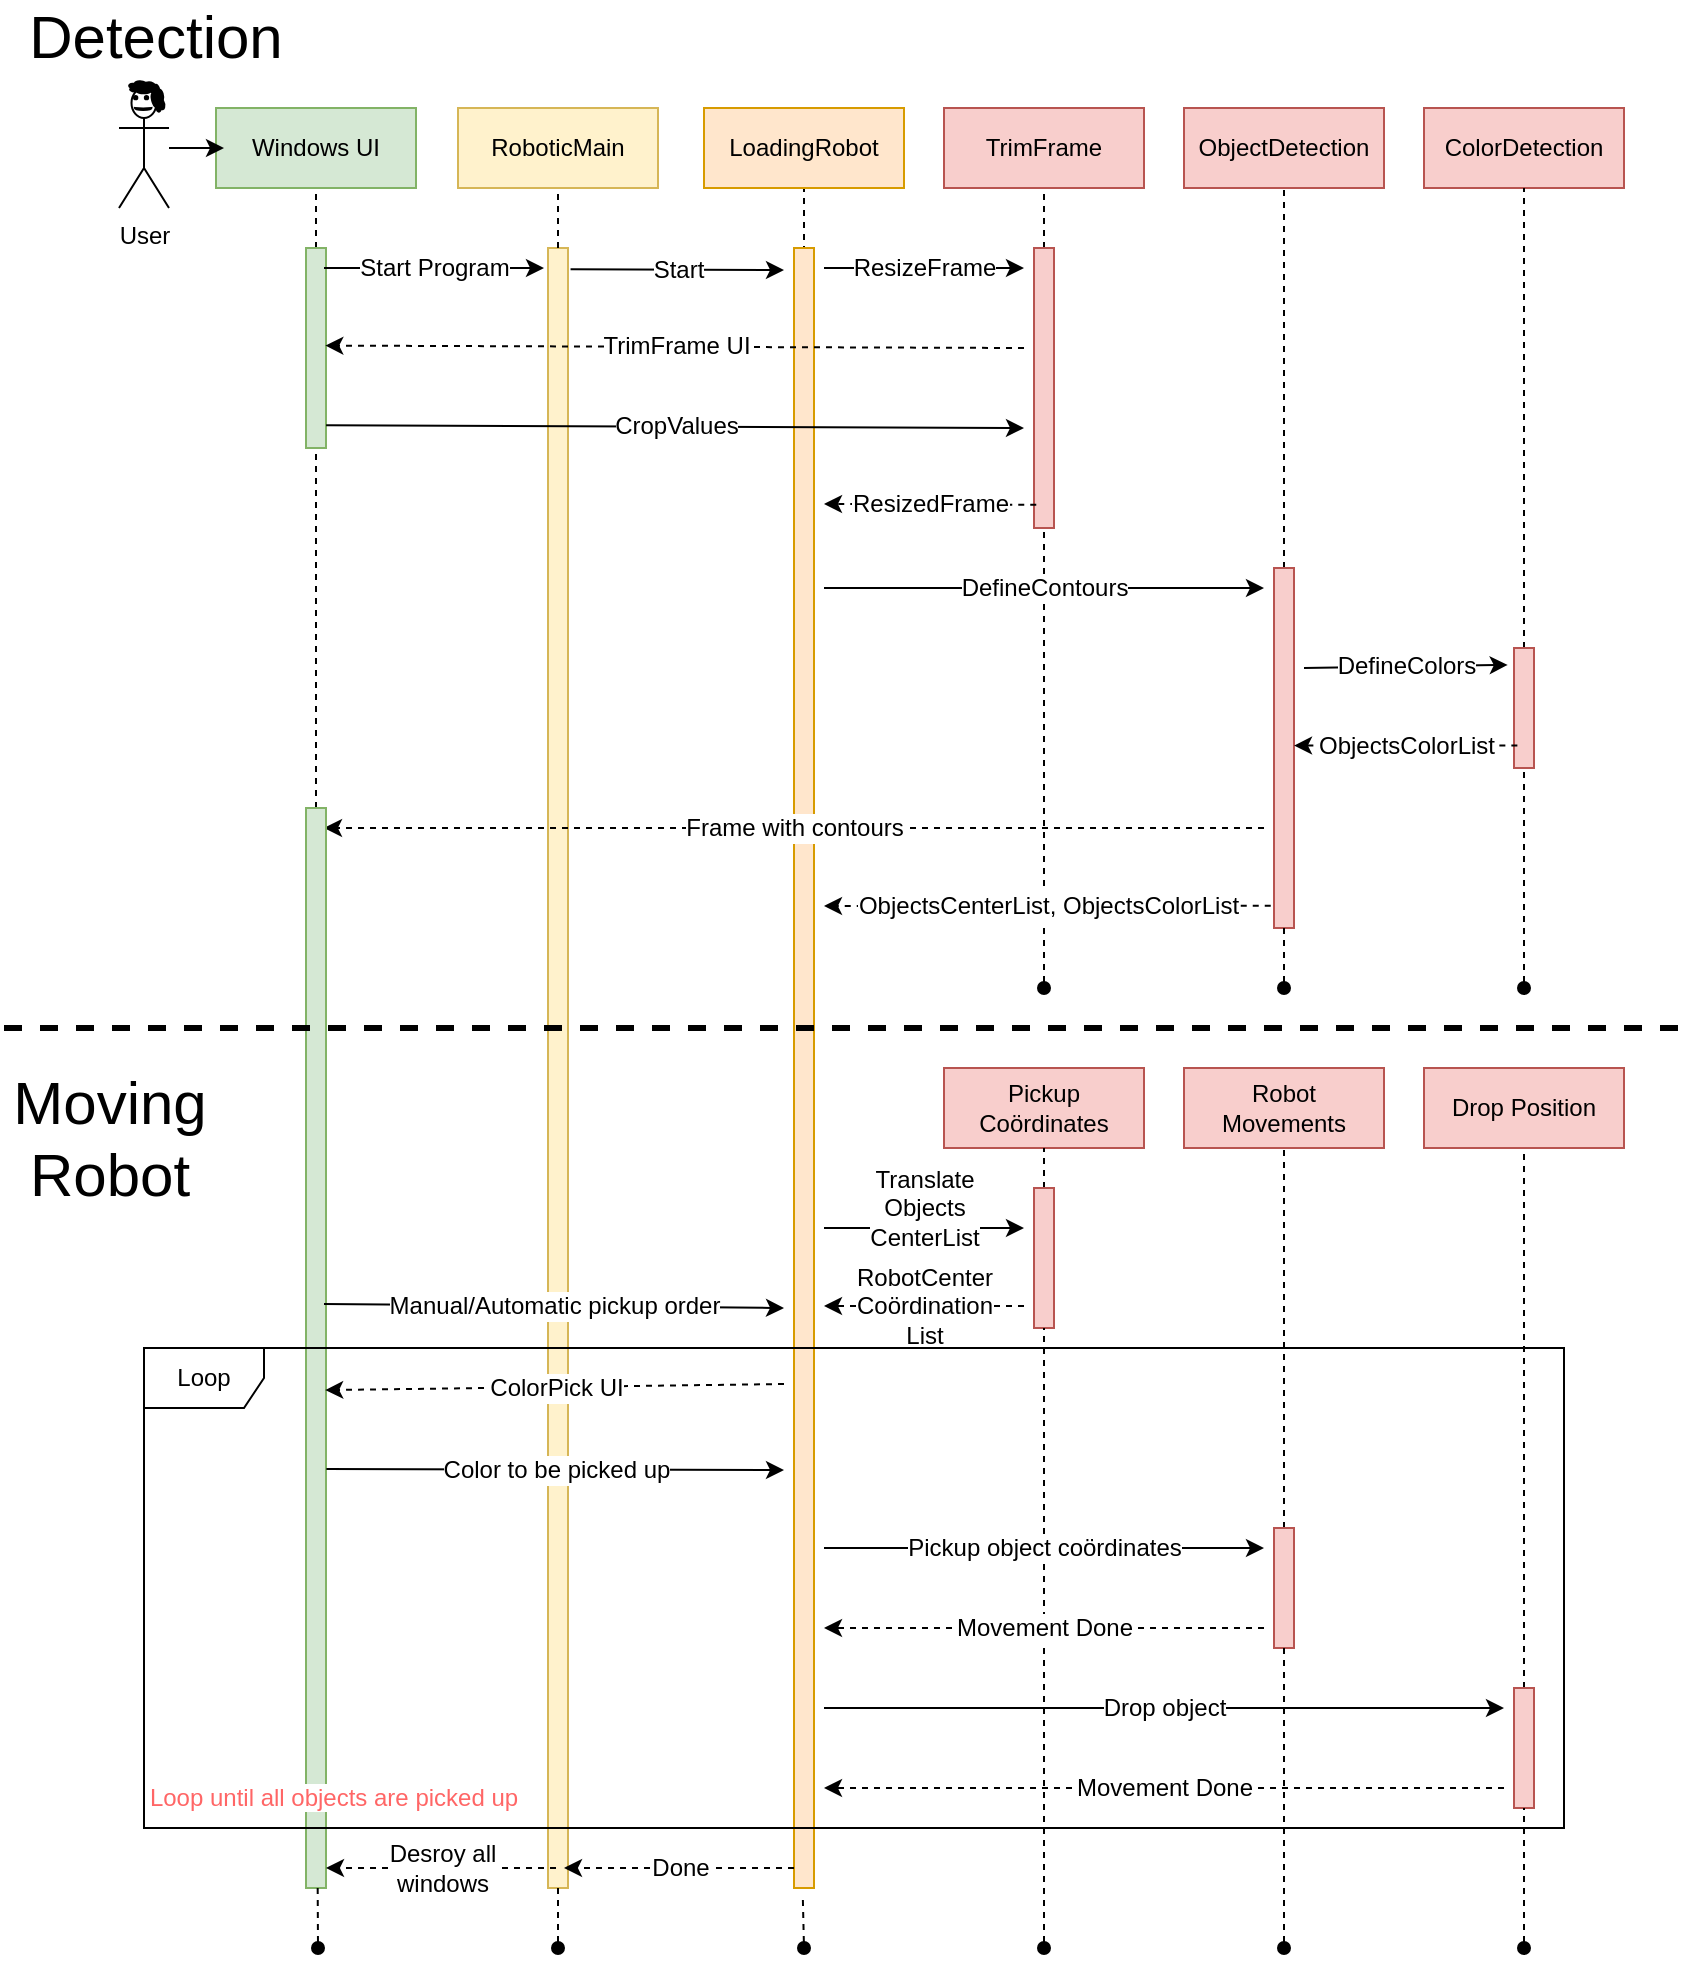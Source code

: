 <mxfile version="20.3.0" type="device"><diagram id="TJIWMW_OGmA77D04P8uF" name="Page-1"><mxGraphModel dx="907" dy="634" grid="1" gridSize="10" guides="1" tooltips="1" connect="1" arrows="1" fold="1" page="1" pageScale="1" pageWidth="850" pageHeight="1100" math="0" shadow="0"><root><mxCell id="0"/><mxCell id="1" parent="0"/><mxCell id="CQ3m5eoPC8Kns0aDNd07-30" value="" style="endArrow=none;dashed=1;html=1;rounded=0;entryX=0.5;entryY=1;entryDx=0;entryDy=0;startArrow=none;" edge="1" parent="1" target="CQ3m5eoPC8Kns0aDNd07-29"><mxGeometry width="50" height="50" relative="1" as="geometry"><mxPoint x="520" y="230" as="sourcePoint"/><mxPoint x="523" y="140" as="targetPoint"/></mxGeometry></mxCell><mxCell id="CQ3m5eoPC8Kns0aDNd07-48" value="" style="endArrow=none;dashed=1;html=1;rounded=0;entryX=0.5;entryY=1;entryDx=0;entryDy=0;" edge="1" parent="1"><mxGeometry width="50" height="50" relative="1" as="geometry"><mxPoint x="520" y="930" as="sourcePoint"/><mxPoint x="520" y="220" as="targetPoint"/></mxGeometry></mxCell><mxCell id="CQ3m5eoPC8Kns0aDNd07-43" value="" style="html=1;points=[];perimeter=orthogonalPerimeter;fontSize=30;fillColor=#fff2cc;strokeColor=#d6b656;" vertex="1" parent="1"><mxGeometry x="392" y="150" width="10" height="820" as="geometry"/></mxCell><mxCell id="CQ3m5eoPC8Kns0aDNd07-63" value="" style="html=1;points=[];perimeter=orthogonalPerimeter;fontSize=30;fillColor=#ffe6cc;strokeColor=#d79b00;" vertex="1" parent="1"><mxGeometry x="515" y="150" width="10" height="820" as="geometry"/></mxCell><mxCell id="CQ3m5eoPC8Kns0aDNd07-12" value="" style="endArrow=none;dashed=1;html=1;rounded=0;entryX=0.5;entryY=1;entryDx=0;entryDy=0;startArrow=none;" edge="1" parent="1" source="CQ3m5eoPC8Kns0aDNd07-41" target="CQ3m5eoPC8Kns0aDNd07-24"><mxGeometry width="50" height="50" relative="1" as="geometry"><mxPoint x="277.0" y="600" as="sourcePoint"/><mxPoint x="277.0" y="120" as="targetPoint"/></mxGeometry></mxCell><mxCell id="CQ3m5eoPC8Kns0aDNd07-23" value="" style="group" vertex="1" connectable="0" parent="1"><mxGeometry x="177.5" y="66" width="25" height="64" as="geometry"/></mxCell><mxCell id="CQ3m5eoPC8Kns0aDNd07-2" value="User" style="shape=umlActor;verticalLabelPosition=bottom;verticalAlign=top;html=1;outlineConnect=0;" vertex="1" parent="CQ3m5eoPC8Kns0aDNd07-23"><mxGeometry y="4" width="25" height="60" as="geometry"/></mxCell><mxCell id="CQ3m5eoPC8Kns0aDNd07-7" value="" style="ellipse;whiteSpace=wrap;html=1;aspect=fixed;fillColor=#000000;" vertex="1" parent="CQ3m5eoPC8Kns0aDNd07-23"><mxGeometry x="7.5" y="8" width="1.667" height="1.667" as="geometry"/></mxCell><mxCell id="CQ3m5eoPC8Kns0aDNd07-8" value="" style="ellipse;whiteSpace=wrap;html=1;aspect=fixed;fillColor=#000000;" vertex="1" parent="CQ3m5eoPC8Kns0aDNd07-23"><mxGeometry x="12.917" y="8" width="1.667" height="1.667" as="geometry"/></mxCell><mxCell id="CQ3m5eoPC8Kns0aDNd07-10" value="" style="shape=xor;whiteSpace=wrap;html=1;direction=south;" vertex="1" parent="CQ3m5eoPC8Kns0aDNd07-23"><mxGeometry x="7.92" y="14" width="8.33" height="1" as="geometry"/></mxCell><mxCell id="CQ3m5eoPC8Kns0aDNd07-14" value="" style="ellipse;shape=cloud;whiteSpace=wrap;html=1;fillColor=#000000;" vertex="1" parent="CQ3m5eoPC8Kns0aDNd07-23"><mxGeometry x="4.08" width="15" height="7" as="geometry"/></mxCell><mxCell id="CQ3m5eoPC8Kns0aDNd07-16" value="" style="ellipse;shape=cloud;whiteSpace=wrap;html=1;fillColor=#000000;rotation=75;" vertex="1" parent="CQ3m5eoPC8Kns0aDNd07-23"><mxGeometry x="11.92" y="5.33" width="15" height="7" as="geometry"/></mxCell><mxCell id="CQ3m5eoPC8Kns0aDNd07-24" value="Windows UI" style="rounded=0;whiteSpace=wrap;html=1;fillColor=#d5e8d4;strokeColor=#82b366;" vertex="1" parent="1"><mxGeometry x="226" y="80" width="100" height="40" as="geometry"/></mxCell><mxCell id="CQ3m5eoPC8Kns0aDNd07-25" value="RoboticMain" style="rounded=0;whiteSpace=wrap;html=1;fillColor=#fff2cc;strokeColor=#d6b656;" vertex="1" parent="1"><mxGeometry x="347" y="80" width="100" height="40" as="geometry"/></mxCell><mxCell id="CQ3m5eoPC8Kns0aDNd07-26" value="" style="endArrow=none;dashed=1;html=1;rounded=0;entryX=0.5;entryY=1;entryDx=0;entryDy=0;startArrow=none;" edge="1" parent="1" source="CQ3m5eoPC8Kns0aDNd07-43" target="CQ3m5eoPC8Kns0aDNd07-25"><mxGeometry width="50" height="50" relative="1" as="geometry"><mxPoint x="399" y="600" as="sourcePoint"/><mxPoint x="400" y="140" as="targetPoint"/></mxGeometry></mxCell><mxCell id="CQ3m5eoPC8Kns0aDNd07-27" value="&lt;font style=&quot;font-size: 30px;&quot;&gt;Detection&lt;/font&gt;" style="text;html=1;strokeColor=none;fillColor=none;align=center;verticalAlign=middle;whiteSpace=wrap;rounded=0;" vertex="1" parent="1"><mxGeometry x="166" y="29" width="60" height="30" as="geometry"/></mxCell><mxCell id="CQ3m5eoPC8Kns0aDNd07-29" value="LoadingRobot" style="rounded=0;whiteSpace=wrap;html=1;fillColor=#ffe6cc;strokeColor=#d79b00;" vertex="1" parent="1"><mxGeometry x="470" y="80" width="100" height="40" as="geometry"/></mxCell><mxCell id="CQ3m5eoPC8Kns0aDNd07-31" value="ObjectDetection" style="rounded=0;whiteSpace=wrap;html=1;fillColor=#f8cecc;strokeColor=#b85450;" vertex="1" parent="1"><mxGeometry x="710" y="80" width="100" height="40" as="geometry"/></mxCell><mxCell id="CQ3m5eoPC8Kns0aDNd07-32" value="" style="endArrow=none;dashed=1;html=1;rounded=0;entryX=0.5;entryY=1;entryDx=0;entryDy=0;startArrow=none;" edge="1" parent="1" target="CQ3m5eoPC8Kns0aDNd07-31" source="CQ3m5eoPC8Kns0aDNd07-67"><mxGeometry width="50" height="50" relative="1" as="geometry"><mxPoint x="762" y="600" as="sourcePoint"/><mxPoint x="763" y="140" as="targetPoint"/></mxGeometry></mxCell><mxCell id="CQ3m5eoPC8Kns0aDNd07-33" value="ColorDetection" style="rounded=0;whiteSpace=wrap;html=1;fillColor=#f8cecc;strokeColor=#b85450;" vertex="1" parent="1"><mxGeometry x="830" y="80" width="100" height="40" as="geometry"/></mxCell><mxCell id="CQ3m5eoPC8Kns0aDNd07-34" value="" style="endArrow=none;dashed=1;html=1;rounded=0;entryX=0.5;entryY=1;entryDx=0;entryDy=0;startArrow=none;" edge="1" parent="1" target="CQ3m5eoPC8Kns0aDNd07-33" source="CQ3m5eoPC8Kns0aDNd07-70"><mxGeometry width="50" height="50" relative="1" as="geometry"><mxPoint x="880" y="600" as="sourcePoint"/><mxPoint x="1013" y="140" as="targetPoint"/></mxGeometry></mxCell><mxCell id="CQ3m5eoPC8Kns0aDNd07-41" value="" style="html=1;points=[];perimeter=orthogonalPerimeter;fontSize=30;fillColor=#d5e8d4;strokeColor=#82b366;" vertex="1" parent="1"><mxGeometry x="271" y="150" width="10" height="100" as="geometry"/></mxCell><mxCell id="CQ3m5eoPC8Kns0aDNd07-42" value="" style="endArrow=none;dashed=1;html=1;rounded=0;entryX=0.5;entryY=1;entryDx=0;entryDy=0;startArrow=none;" edge="1" parent="1" source="CQ3m5eoPC8Kns0aDNd07-74" target="CQ3m5eoPC8Kns0aDNd07-41"><mxGeometry width="50" height="50" relative="1" as="geometry"><mxPoint x="277.0" y="600" as="sourcePoint"/><mxPoint x="276" y="120" as="targetPoint"/></mxGeometry></mxCell><mxCell id="CQ3m5eoPC8Kns0aDNd07-44" value="" style="endArrow=none;dashed=1;html=1;rounded=0;entryX=0.5;entryY=1;entryDx=0;entryDy=0;startArrow=oval;startFill=1;" edge="1" parent="1" target="CQ3m5eoPC8Kns0aDNd07-43"><mxGeometry width="50" height="50" relative="1" as="geometry"><mxPoint x="397" y="1000" as="sourcePoint"/><mxPoint x="397" y="120" as="targetPoint"/></mxGeometry></mxCell><mxCell id="CQ3m5eoPC8Kns0aDNd07-46" value="Start Program" style="endArrow=classic;html=1;rounded=0;fontSize=12;" edge="1" parent="1"><mxGeometry width="50" height="50" relative="1" as="geometry"><mxPoint x="280" y="160" as="sourcePoint"/><mxPoint x="390" y="160" as="targetPoint"/></mxGeometry></mxCell><mxCell id="CQ3m5eoPC8Kns0aDNd07-50" value="ResizeFrame" style="endArrow=classic;html=1;rounded=0;fontSize=12;" edge="1" parent="1"><mxGeometry width="50" height="50" relative="1" as="geometry"><mxPoint x="530" y="160" as="sourcePoint"/><mxPoint x="630" y="160" as="targetPoint"/></mxGeometry></mxCell><mxCell id="CQ3m5eoPC8Kns0aDNd07-53" value="TrimFrame" style="rounded=0;whiteSpace=wrap;html=1;fillColor=#f8cecc;strokeColor=#b85450;" vertex="1" parent="1"><mxGeometry x="590" y="80" width="100" height="40" as="geometry"/></mxCell><mxCell id="CQ3m5eoPC8Kns0aDNd07-54" value="" style="endArrow=none;dashed=1;html=1;rounded=0;startArrow=none;" edge="1" parent="1" target="CQ3m5eoPC8Kns0aDNd07-53" source="CQ3m5eoPC8Kns0aDNd07-56"><mxGeometry width="50" height="50" relative="1" as="geometry"><mxPoint x="642" y="600" as="sourcePoint"/><mxPoint x="643" y="140" as="targetPoint"/></mxGeometry></mxCell><mxCell id="CQ3m5eoPC8Kns0aDNd07-56" value="" style="html=1;points=[];perimeter=orthogonalPerimeter;fontSize=30;fillColor=#f8cecc;strokeColor=#b85450;" vertex="1" parent="1"><mxGeometry x="635" y="150" width="10" height="140" as="geometry"/></mxCell><mxCell id="CQ3m5eoPC8Kns0aDNd07-57" value="" style="endArrow=none;dashed=1;html=1;rounded=0;entryX=0.5;entryY=1;entryDx=0;entryDy=0;startArrow=oval;startFill=1;" edge="1" parent="1" target="CQ3m5eoPC8Kns0aDNd07-56"><mxGeometry width="50" height="50" relative="1" as="geometry"><mxPoint x="640" y="520" as="sourcePoint"/><mxPoint x="640" y="120" as="targetPoint"/></mxGeometry></mxCell><mxCell id="CQ3m5eoPC8Kns0aDNd07-58" value="TrimFrame UI" style="endArrow=classic;html=1;rounded=0;fontSize=12;dashed=1;entryX=0.966;entryY=0.488;entryDx=0;entryDy=0;entryPerimeter=0;" edge="1" parent="1" target="CQ3m5eoPC8Kns0aDNd07-41"><mxGeometry width="50" height="50" relative="1" as="geometry"><mxPoint x="630" y="200" as="sourcePoint"/><mxPoint x="290" y="210" as="targetPoint"/></mxGeometry></mxCell><mxCell id="CQ3m5eoPC8Kns0aDNd07-60" value="" style="edgeStyle=orthogonalEdgeStyle;rounded=0;orthogonalLoop=1;jettySize=auto;html=1;fontSize=12;" edge="1" parent="1" source="CQ3m5eoPC8Kns0aDNd07-2"><mxGeometry relative="1" as="geometry"><mxPoint x="230" y="100" as="targetPoint"/></mxGeometry></mxCell><mxCell id="CQ3m5eoPC8Kns0aDNd07-61" value="CropValues" style="endArrow=classic;html=1;rounded=0;fontSize=12;exitX=1.005;exitY=0.886;exitDx=0;exitDy=0;exitPerimeter=0;" edge="1" parent="1" source="CQ3m5eoPC8Kns0aDNd07-41"><mxGeometry width="50" height="50" relative="1" as="geometry"><mxPoint x="290" y="250" as="sourcePoint"/><mxPoint x="630" y="240" as="targetPoint"/></mxGeometry></mxCell><mxCell id="CQ3m5eoPC8Kns0aDNd07-62" value="ResizedFrame" style="endArrow=classic;html=1;rounded=0;fontSize=12;exitX=0.113;exitY=0.917;exitDx=0;exitDy=0;exitPerimeter=0;dashed=1;" edge="1" parent="1" source="CQ3m5eoPC8Kns0aDNd07-56"><mxGeometry width="50" height="50" relative="1" as="geometry"><mxPoint x="630" y="280" as="sourcePoint"/><mxPoint x="530" y="278" as="targetPoint"/></mxGeometry></mxCell><mxCell id="CQ3m5eoPC8Kns0aDNd07-64" value="Start" style="endArrow=classic;html=1;rounded=0;fontSize=12;exitX=1.129;exitY=0.013;exitDx=0;exitDy=0;exitPerimeter=0;" edge="1" parent="1" source="CQ3m5eoPC8Kns0aDNd07-43"><mxGeometry width="50" height="50" relative="1" as="geometry"><mxPoint x="290" y="170" as="sourcePoint"/><mxPoint x="510" y="161" as="targetPoint"/></mxGeometry></mxCell><mxCell id="CQ3m5eoPC8Kns0aDNd07-65" value="DefineContours" style="endArrow=classic;html=1;rounded=0;fontSize=12;" edge="1" parent="1"><mxGeometry width="50" height="50" relative="1" as="geometry"><mxPoint x="530" y="320" as="sourcePoint"/><mxPoint x="750" y="320" as="targetPoint"/></mxGeometry></mxCell><mxCell id="CQ3m5eoPC8Kns0aDNd07-67" value="" style="html=1;points=[];perimeter=orthogonalPerimeter;fontSize=30;fillColor=#f8cecc;strokeColor=#b85450;" vertex="1" parent="1"><mxGeometry x="755" y="310" width="10" height="180" as="geometry"/></mxCell><mxCell id="CQ3m5eoPC8Kns0aDNd07-68" value="" style="endArrow=none;dashed=1;html=1;rounded=0;entryX=0.5;entryY=1;entryDx=0;entryDy=0;startArrow=oval;startFill=1;" edge="1" parent="1" target="CQ3m5eoPC8Kns0aDNd07-67"><mxGeometry width="50" height="50" relative="1" as="geometry"><mxPoint x="760" y="520" as="sourcePoint"/><mxPoint x="760" y="120" as="targetPoint"/></mxGeometry></mxCell><mxCell id="CQ3m5eoPC8Kns0aDNd07-69" value="DefineColors" style="endArrow=classic;html=1;rounded=0;fontSize=12;entryX=-0.314;entryY=0.141;entryDx=0;entryDy=0;entryPerimeter=0;" edge="1" parent="1" target="CQ3m5eoPC8Kns0aDNd07-70"><mxGeometry width="50" height="50" relative="1" as="geometry"><mxPoint x="770" y="360" as="sourcePoint"/><mxPoint x="880" y="360" as="targetPoint"/></mxGeometry></mxCell><mxCell id="CQ3m5eoPC8Kns0aDNd07-70" value="" style="html=1;points=[];perimeter=orthogonalPerimeter;fontSize=30;fillColor=#f8cecc;strokeColor=#b85450;" vertex="1" parent="1"><mxGeometry x="875" y="350" width="10" height="60" as="geometry"/></mxCell><mxCell id="CQ3m5eoPC8Kns0aDNd07-71" value="" style="endArrow=none;dashed=1;html=1;rounded=0;entryX=0.5;entryY=1;entryDx=0;entryDy=0;startArrow=oval;startFill=1;" edge="1" parent="1" target="CQ3m5eoPC8Kns0aDNd07-70"><mxGeometry width="50" height="50" relative="1" as="geometry"><mxPoint x="880" y="520" as="sourcePoint"/><mxPoint x="880" y="120" as="targetPoint"/></mxGeometry></mxCell><mxCell id="CQ3m5eoPC8Kns0aDNd07-72" value="ObjectsColorList" style="endArrow=classic;html=1;rounded=0;fontSize=12;dashed=1;exitX=0.168;exitY=0.813;exitDx=0;exitDy=0;exitPerimeter=0;" edge="1" parent="1" source="CQ3m5eoPC8Kns0aDNd07-70" target="CQ3m5eoPC8Kns0aDNd07-67"><mxGeometry width="50" height="50" relative="1" as="geometry"><mxPoint x="870" y="400" as="sourcePoint"/><mxPoint x="770" y="400" as="targetPoint"/></mxGeometry></mxCell><mxCell id="CQ3m5eoPC8Kns0aDNd07-73" value="Frame with contours" style="endArrow=classic;html=1;rounded=0;fontSize=12;dashed=1;" edge="1" parent="1"><mxGeometry width="50" height="50" relative="1" as="geometry"><mxPoint x="750" y="440" as="sourcePoint"/><mxPoint x="280" y="440" as="targetPoint"/></mxGeometry></mxCell><mxCell id="CQ3m5eoPC8Kns0aDNd07-74" value="" style="html=1;points=[];perimeter=orthogonalPerimeter;fontSize=30;fillColor=#d5e8d4;strokeColor=#82b366;" vertex="1" parent="1"><mxGeometry x="271" y="430" width="10" height="540" as="geometry"/></mxCell><mxCell id="CQ3m5eoPC8Kns0aDNd07-75" value="" style="endArrow=none;dashed=1;html=1;rounded=0;entryX=0.584;entryY=1;entryDx=0;entryDy=0;entryPerimeter=0;startArrow=oval;startFill=1;" edge="1" parent="1" target="CQ3m5eoPC8Kns0aDNd07-74"><mxGeometry width="50" height="50" relative="1" as="geometry"><mxPoint x="277" y="1000" as="sourcePoint"/><mxPoint x="276" y="740" as="targetPoint"/></mxGeometry></mxCell><mxCell id="CQ3m5eoPC8Kns0aDNd07-76" value="ObjectsCenterList, ObjectsColorList" style="endArrow=classic;html=1;rounded=0;fontSize=12;dashed=1;exitX=-0.163;exitY=0.938;exitDx=0;exitDy=0;exitPerimeter=0;" edge="1" parent="1" source="CQ3m5eoPC8Kns0aDNd07-67"><mxGeometry width="50" height="50" relative="1" as="geometry"><mxPoint x="760" y="450" as="sourcePoint"/><mxPoint x="530" y="479" as="targetPoint"/></mxGeometry></mxCell><mxCell id="CQ3m5eoPC8Kns0aDNd07-78" value="&lt;font style=&quot;font-size: 30px;&quot;&gt;Moving Robot&lt;br&gt;&lt;/font&gt;" style="text;html=1;strokeColor=none;fillColor=none;align=center;verticalAlign=middle;whiteSpace=wrap;rounded=0;" vertex="1" parent="1"><mxGeometry x="142.5" y="580" width="60" height="30" as="geometry"/></mxCell><mxCell id="CQ3m5eoPC8Kns0aDNd07-83" value="Pickup&lt;br&gt;Coördinates" style="rounded=0;whiteSpace=wrap;html=1;fillColor=#f8cecc;strokeColor=#b85450;" vertex="1" parent="1"><mxGeometry x="590" y="560" width="100" height="40" as="geometry"/></mxCell><mxCell id="CQ3m5eoPC8Kns0aDNd07-84" value="Robot&lt;br&gt;Movements" style="rounded=0;whiteSpace=wrap;html=1;fillColor=#f8cecc;strokeColor=#b85450;" vertex="1" parent="1"><mxGeometry x="710" y="560" width="100" height="40" as="geometry"/></mxCell><mxCell id="CQ3m5eoPC8Kns0aDNd07-85" value="Drop Position" style="rounded=0;whiteSpace=wrap;html=1;fillColor=#f8cecc;strokeColor=#b85450;" vertex="1" parent="1"><mxGeometry x="830" y="560" width="100" height="40" as="geometry"/></mxCell><mxCell id="CQ3m5eoPC8Kns0aDNd07-86" value="" style="endArrow=none;dashed=1;html=1;rounded=0;entryX=0.5;entryY=1;entryDx=0;entryDy=0;startArrow=none;startFill=1;" edge="1" parent="1" source="CQ3m5eoPC8Kns0aDNd07-88" target="CQ3m5eoPC8Kns0aDNd07-83"><mxGeometry width="50" height="50" relative="1" as="geometry"><mxPoint x="639.47" y="930" as="sourcePoint"/><mxPoint x="639.47" y="680" as="targetPoint"/></mxGeometry></mxCell><mxCell id="CQ3m5eoPC8Kns0aDNd07-87" value="Translate&lt;br&gt;Objects&lt;br&gt;CenterList" style="endArrow=classic;html=1;rounded=0;fontSize=12;" edge="1" parent="1"><mxGeometry y="10" width="50" height="50" relative="1" as="geometry"><mxPoint x="530" y="640" as="sourcePoint"/><mxPoint x="630" y="640" as="targetPoint"/><mxPoint as="offset"/></mxGeometry></mxCell><mxCell id="CQ3m5eoPC8Kns0aDNd07-88" value="" style="html=1;points=[];perimeter=orthogonalPerimeter;fontSize=30;fillColor=#f8cecc;strokeColor=#b85450;" vertex="1" parent="1"><mxGeometry x="635" y="620" width="10" height="70" as="geometry"/></mxCell><mxCell id="CQ3m5eoPC8Kns0aDNd07-89" value="" style="endArrow=none;dashed=1;html=1;rounded=0;entryX=0.5;entryY=1;entryDx=0;entryDy=0;startArrow=oval;startFill=1;" edge="1" parent="1" target="CQ3m5eoPC8Kns0aDNd07-88"><mxGeometry width="50" height="50" relative="1" as="geometry"><mxPoint x="640" y="1000" as="sourcePoint"/><mxPoint x="640" y="600" as="targetPoint"/></mxGeometry></mxCell><mxCell id="CQ3m5eoPC8Kns0aDNd07-91" value="Manual/Automatic pickup order" style="endArrow=classic;html=1;rounded=0;fontSize=12;" edge="1" parent="1"><mxGeometry width="50" height="50" relative="1" as="geometry"><mxPoint x="280" y="678" as="sourcePoint"/><mxPoint x="510" y="680" as="targetPoint"/></mxGeometry></mxCell><mxCell id="CQ3m5eoPC8Kns0aDNd07-93" value="ColorPick UI" style="endArrow=classic;html=1;rounded=0;fontSize=12;dashed=1;entryX=0.959;entryY=0.539;entryDx=0;entryDy=0;entryPerimeter=0;" edge="1" parent="1" target="CQ3m5eoPC8Kns0aDNd07-74"><mxGeometry width="50" height="50" relative="1" as="geometry"><mxPoint x="510" y="718" as="sourcePoint"/><mxPoint x="540" y="489" as="targetPoint"/></mxGeometry></mxCell><mxCell id="CQ3m5eoPC8Kns0aDNd07-94" value="RobotCenter&lt;br&gt;Coördination&lt;br&gt;List" style="endArrow=classic;html=1;rounded=0;fontSize=12;dashed=1;" edge="1" parent="1"><mxGeometry width="50" height="50" relative="1" as="geometry"><mxPoint x="630" y="679" as="sourcePoint"/><mxPoint x="530" y="679" as="targetPoint"/></mxGeometry></mxCell><mxCell id="CQ3m5eoPC8Kns0aDNd07-95" value="Color to be picked up" style="endArrow=classic;html=1;rounded=0;fontSize=12;exitX=1.019;exitY=0.612;exitDx=0;exitDy=0;exitPerimeter=0;" edge="1" parent="1" source="CQ3m5eoPC8Kns0aDNd07-74"><mxGeometry width="50" height="50" relative="1" as="geometry"><mxPoint x="470" y="750" as="sourcePoint"/><mxPoint x="510" y="761" as="targetPoint"/></mxGeometry></mxCell><mxCell id="CQ3m5eoPC8Kns0aDNd07-96" value="Pickup object coördinates" style="endArrow=classic;html=1;rounded=0;fontSize=12;" edge="1" parent="1"><mxGeometry width="50" height="50" relative="1" as="geometry"><mxPoint x="530" y="800" as="sourcePoint"/><mxPoint x="750" y="800" as="targetPoint"/></mxGeometry></mxCell><mxCell id="CQ3m5eoPC8Kns0aDNd07-97" value="" style="endArrow=none;dashed=1;html=1;rounded=0;entryX=0.5;entryY=1;entryDx=0;entryDy=0;startArrow=none;startFill=1;" edge="1" parent="1" source="CQ3m5eoPC8Kns0aDNd07-98"><mxGeometry width="50" height="50" relative="1" as="geometry"><mxPoint x="760" y="930" as="sourcePoint"/><mxPoint x="760" y="600" as="targetPoint"/></mxGeometry></mxCell><mxCell id="CQ3m5eoPC8Kns0aDNd07-98" value="" style="html=1;points=[];perimeter=orthogonalPerimeter;fontSize=30;fillColor=#f8cecc;strokeColor=#b85450;" vertex="1" parent="1"><mxGeometry x="755" y="790" width="10" height="60" as="geometry"/></mxCell><mxCell id="CQ3m5eoPC8Kns0aDNd07-99" value="" style="endArrow=none;dashed=1;html=1;rounded=0;entryX=0.5;entryY=1;entryDx=0;entryDy=0;startArrow=oval;startFill=1;" edge="1" parent="1" target="CQ3m5eoPC8Kns0aDNd07-98"><mxGeometry width="50" height="50" relative="1" as="geometry"><mxPoint x="760" y="1000" as="sourcePoint"/><mxPoint x="760" y="600" as="targetPoint"/></mxGeometry></mxCell><mxCell id="CQ3m5eoPC8Kns0aDNd07-101" value="Movement Done" style="endArrow=classic;html=1;rounded=0;fontSize=12;dashed=1;" edge="1" parent="1"><mxGeometry width="50" height="50" relative="1" as="geometry"><mxPoint x="750" y="840" as="sourcePoint"/><mxPoint x="530" y="840" as="targetPoint"/></mxGeometry></mxCell><mxCell id="CQ3m5eoPC8Kns0aDNd07-102" value="" style="endArrow=none;dashed=1;html=1;rounded=0;entryX=0.5;entryY=1;entryDx=0;entryDy=0;startArrow=none;startFill=1;" edge="1" parent="1" source="CQ3m5eoPC8Kns0aDNd07-103" target="CQ3m5eoPC8Kns0aDNd07-85"><mxGeometry width="50" height="50" relative="1" as="geometry"><mxPoint x="880" y="990" as="sourcePoint"/><mxPoint x="770" y="860" as="targetPoint"/></mxGeometry></mxCell><mxCell id="CQ3m5eoPC8Kns0aDNd07-103" value="" style="html=1;points=[];perimeter=orthogonalPerimeter;fontSize=30;fillColor=#f8cecc;strokeColor=#b85450;" vertex="1" parent="1"><mxGeometry x="875" y="870" width="10" height="60" as="geometry"/></mxCell><mxCell id="CQ3m5eoPC8Kns0aDNd07-105" value="" style="endArrow=none;dashed=1;html=1;rounded=0;entryX=0.5;entryY=1;entryDx=0;entryDy=0;startArrow=oval;startFill=1;" edge="1" parent="1" target="CQ3m5eoPC8Kns0aDNd07-103"><mxGeometry width="50" height="50" relative="1" as="geometry"><mxPoint x="880" y="1000" as="sourcePoint"/><mxPoint x="880" y="600" as="targetPoint"/></mxGeometry></mxCell><mxCell id="CQ3m5eoPC8Kns0aDNd07-106" value="Drop object" style="endArrow=classic;html=1;rounded=0;fontSize=12;" edge="1" parent="1"><mxGeometry width="50" height="50" relative="1" as="geometry"><mxPoint x="530" y="880" as="sourcePoint"/><mxPoint x="870" y="880" as="targetPoint"/></mxGeometry></mxCell><mxCell id="CQ3m5eoPC8Kns0aDNd07-107" value="Movement Done" style="endArrow=classic;html=1;rounded=0;fontSize=12;dashed=1;" edge="1" parent="1"><mxGeometry width="50" height="50" relative="1" as="geometry"><mxPoint x="870" y="920" as="sourcePoint"/><mxPoint x="530" y="920" as="targetPoint"/></mxGeometry></mxCell><mxCell id="CQ3m5eoPC8Kns0aDNd07-109" value="Loop" style="shape=umlFrame;whiteSpace=wrap;html=1;fontSize=12;fillColor=#FFFFFF;" vertex="1" parent="1"><mxGeometry x="190" y="700" width="710" height="240" as="geometry"/></mxCell><mxCell id="CQ3m5eoPC8Kns0aDNd07-111" value="" style="endArrow=none;dashed=1;html=1;rounded=0;entryX=0.438;entryY=1.004;entryDx=0;entryDy=0;startArrow=oval;startFill=1;entryPerimeter=0;" edge="1" parent="1" target="CQ3m5eoPC8Kns0aDNd07-63"><mxGeometry width="50" height="50" relative="1" as="geometry"><mxPoint x="520" y="1000" as="sourcePoint"/><mxPoint x="890" y="940" as="targetPoint"/></mxGeometry></mxCell><mxCell id="CQ3m5eoPC8Kns0aDNd07-112" value="&lt;span style=&quot;background-color: rgb(255, 255, 255);&quot;&gt;&lt;font&gt;Loop until all objects are picked up&lt;/font&gt;&lt;/span&gt;" style="text;html=1;strokeColor=none;fillColor=none;align=center;verticalAlign=middle;whiteSpace=wrap;rounded=0;fontSize=12;fontColor=#FF6666;" vertex="1" parent="1"><mxGeometry x="190" y="910" width="190" height="30" as="geometry"/></mxCell><mxCell id="CQ3m5eoPC8Kns0aDNd07-113" value="Done" style="endArrow=classic;html=1;rounded=0;fontSize=12;dashed=1;" edge="1" parent="1"><mxGeometry width="50" height="50" relative="1" as="geometry"><mxPoint x="515" y="960" as="sourcePoint"/><mxPoint x="400" y="960" as="targetPoint"/></mxGeometry></mxCell><mxCell id="CQ3m5eoPC8Kns0aDNd07-114" value="Desroy all &lt;br&gt;windows" style="endArrow=classic;html=1;rounded=0;fontSize=12;dashed=1;" edge="1" parent="1"><mxGeometry width="50" height="50" relative="1" as="geometry"><mxPoint x="396" y="960" as="sourcePoint"/><mxPoint x="281" y="960" as="targetPoint"/></mxGeometry></mxCell><mxCell id="CQ3m5eoPC8Kns0aDNd07-115" value="" style="endArrow=none;dashed=1;html=1;rounded=0;startArrow=none;startFill=1;strokeWidth=3;" edge="1" parent="1"><mxGeometry width="50" height="50" relative="1" as="geometry"><mxPoint x="120" y="540" as="sourcePoint"/><mxPoint x="960" y="540" as="targetPoint"/></mxGeometry></mxCell></root></mxGraphModel></diagram></mxfile>